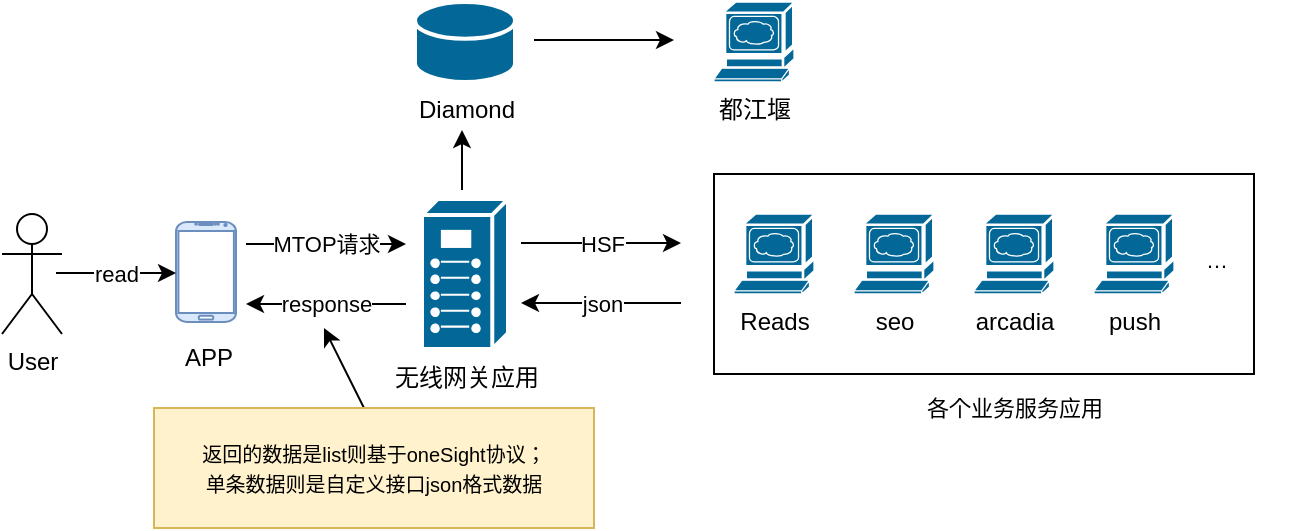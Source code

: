 <mxfile version="21.6.8" type="github">
  <diagram name="第 1 页" id="1T55bjNrYoNuEcZIeqms">
    <mxGraphModel dx="985" dy="553" grid="1" gridSize="10" guides="1" tooltips="1" connect="1" arrows="1" fold="1" page="1" pageScale="1" pageWidth="827" pageHeight="1169" math="0" shadow="0">
      <root>
        <mxCell id="0" />
        <mxCell id="1" parent="0" />
        <mxCell id="ZGF0PkuD0fe6nRyt2Hup-1" value="User" style="shape=umlActor;verticalLabelPosition=bottom;verticalAlign=top;html=1;" parent="1" vertex="1">
          <mxGeometry x="114" y="320" width="30" height="60" as="geometry" />
        </mxCell>
        <mxCell id="ZGF0PkuD0fe6nRyt2Hup-2" value="" style="verticalLabelPosition=bottom;verticalAlign=top;html=1;shadow=0;dashed=0;strokeWidth=1;shape=mxgraph.android.phone2;strokeColor=#6c8ebf;fillColor=#dae8fc;" parent="1" vertex="1">
          <mxGeometry x="201" y="324" width="30" height="50" as="geometry" />
        </mxCell>
        <mxCell id="ZGF0PkuD0fe6nRyt2Hup-3" value="APP" style="text;html=1;align=center;verticalAlign=middle;resizable=0;points=[];autosize=1;strokeColor=none;fillColor=none;" parent="1" vertex="1">
          <mxGeometry x="192" y="377" width="50" height="30" as="geometry" />
        </mxCell>
        <mxCell id="ZGF0PkuD0fe6nRyt2Hup-4" value="" style="endArrow=classic;html=1;rounded=0;" parent="1" edge="1">
          <mxGeometry relative="1" as="geometry">
            <mxPoint x="141" y="349.5" as="sourcePoint" />
            <mxPoint x="201" y="349.5" as="targetPoint" />
          </mxGeometry>
        </mxCell>
        <mxCell id="ZGF0PkuD0fe6nRyt2Hup-5" value="read" style="edgeLabel;resizable=0;html=1;align=center;verticalAlign=middle;" parent="ZGF0PkuD0fe6nRyt2Hup-4" connectable="0" vertex="1">
          <mxGeometry relative="1" as="geometry" />
        </mxCell>
        <mxCell id="ZGF0PkuD0fe6nRyt2Hup-6" value="无线网关应用" style="shape=mxgraph.cisco.misc.breakout_box;sketch=0;html=1;pointerEvents=1;dashed=0;fillColor=#036897;strokeColor=#ffffff;strokeWidth=2;verticalLabelPosition=bottom;verticalAlign=top;align=center;outlineConnect=0;" parent="1" vertex="1">
          <mxGeometry x="324" y="312.5" width="43" height="75" as="geometry" />
        </mxCell>
        <mxCell id="ZGF0PkuD0fe6nRyt2Hup-7" value="" style="endArrow=classic;html=1;rounded=0;" parent="1" edge="1">
          <mxGeometry relative="1" as="geometry">
            <mxPoint x="236" y="335" as="sourcePoint" />
            <mxPoint x="316" y="335" as="targetPoint" />
          </mxGeometry>
        </mxCell>
        <mxCell id="ZGF0PkuD0fe6nRyt2Hup-8" value="MTOP请求" style="edgeLabel;resizable=0;html=1;align=center;verticalAlign=middle;" parent="ZGF0PkuD0fe6nRyt2Hup-7" connectable="0" vertex="1">
          <mxGeometry relative="1" as="geometry" />
        </mxCell>
        <mxCell id="ZGF0PkuD0fe6nRyt2Hup-9" value="" style="endArrow=classic;html=1;rounded=0;" parent="1" edge="1">
          <mxGeometry relative="1" as="geometry">
            <mxPoint x="316" y="365" as="sourcePoint" />
            <mxPoint x="236" y="365" as="targetPoint" />
          </mxGeometry>
        </mxCell>
        <mxCell id="ZGF0PkuD0fe6nRyt2Hup-10" value="response" style="edgeLabel;resizable=0;html=1;align=center;verticalAlign=middle;" parent="ZGF0PkuD0fe6nRyt2Hup-9" connectable="0" vertex="1">
          <mxGeometry relative="1" as="geometry" />
        </mxCell>
        <mxCell id="ZGF0PkuD0fe6nRyt2Hup-11" value="" style="endArrow=classic;html=1;rounded=0;" parent="1" edge="1">
          <mxGeometry width="50" height="50" relative="1" as="geometry">
            <mxPoint x="295" y="417" as="sourcePoint" />
            <mxPoint x="275" y="377" as="targetPoint" />
          </mxGeometry>
        </mxCell>
        <mxCell id="ZGF0PkuD0fe6nRyt2Hup-12" value="&lt;font style=&quot;font-size: 10px;&quot;&gt;返回的数据是list则基于oneSight协议；&lt;br&gt;单条数据则是自定义接口json格式数据&lt;br&gt;&lt;/font&gt;" style="rounded=0;whiteSpace=wrap;html=1;fillColor=#fff2cc;strokeColor=#d6b656;" parent="1" vertex="1">
          <mxGeometry x="190" y="417" width="220" height="60" as="geometry" />
        </mxCell>
        <mxCell id="ZGF0PkuD0fe6nRyt2Hup-13" value="" style="rounded=0;whiteSpace=wrap;html=1;" parent="1" vertex="1">
          <mxGeometry x="470" y="300" width="270" height="100" as="geometry" />
        </mxCell>
        <mxCell id="ZGF0PkuD0fe6nRyt2Hup-14" value="Reads" style="shape=mxgraph.cisco.servers.www_server;sketch=0;html=1;pointerEvents=1;dashed=0;fillColor=#036897;strokeColor=#ffffff;strokeWidth=2;verticalLabelPosition=bottom;verticalAlign=top;align=center;outlineConnect=0;" parent="1" vertex="1">
          <mxGeometry x="480" y="320" width="40" height="40" as="geometry" />
        </mxCell>
        <mxCell id="ZGF0PkuD0fe6nRyt2Hup-15" value="seo" style="shape=mxgraph.cisco.servers.www_server;sketch=0;html=1;pointerEvents=1;dashed=0;fillColor=#036897;strokeColor=#ffffff;strokeWidth=2;verticalLabelPosition=bottom;verticalAlign=top;align=center;outlineConnect=0;" parent="1" vertex="1">
          <mxGeometry x="540" y="320" width="40" height="40" as="geometry" />
        </mxCell>
        <mxCell id="ZGF0PkuD0fe6nRyt2Hup-16" value="arcadia" style="shape=mxgraph.cisco.servers.www_server;sketch=0;html=1;pointerEvents=1;dashed=0;fillColor=#036897;strokeColor=#ffffff;strokeWidth=2;verticalLabelPosition=bottom;verticalAlign=top;align=center;outlineConnect=0;" parent="1" vertex="1">
          <mxGeometry x="600" y="320" width="40" height="40" as="geometry" />
        </mxCell>
        <mxCell id="ZGF0PkuD0fe6nRyt2Hup-17" value="push" style="shape=mxgraph.cisco.servers.www_server;sketch=0;html=1;pointerEvents=1;dashed=0;fillColor=#036897;strokeColor=#ffffff;strokeWidth=2;verticalLabelPosition=bottom;verticalAlign=top;align=center;outlineConnect=0;" parent="1" vertex="1">
          <mxGeometry x="660" y="320" width="40" height="40" as="geometry" />
        </mxCell>
        <mxCell id="ZGF0PkuD0fe6nRyt2Hup-18" value="…" style="edgeLabel;resizable=0;html=1;align=center;verticalAlign=middle;" parent="1" connectable="0" vertex="1">
          <mxGeometry x="760" y="349" as="geometry">
            <mxPoint x="-39" y="-6" as="offset" />
          </mxGeometry>
        </mxCell>
        <mxCell id="ZGF0PkuD0fe6nRyt2Hup-19" value="" style="endArrow=classic;html=1;rounded=0;" parent="1" edge="1">
          <mxGeometry relative="1" as="geometry">
            <mxPoint x="373.5" y="334.5" as="sourcePoint" />
            <mxPoint x="453.5" y="334.5" as="targetPoint" />
          </mxGeometry>
        </mxCell>
        <mxCell id="ZGF0PkuD0fe6nRyt2Hup-20" value="HSF" style="edgeLabel;resizable=0;html=1;align=center;verticalAlign=middle;" parent="ZGF0PkuD0fe6nRyt2Hup-19" connectable="0" vertex="1">
          <mxGeometry relative="1" as="geometry" />
        </mxCell>
        <mxCell id="ZGF0PkuD0fe6nRyt2Hup-21" value="" style="endArrow=classic;html=1;rounded=0;" parent="1" edge="1">
          <mxGeometry relative="1" as="geometry">
            <mxPoint x="453.5" y="364.5" as="sourcePoint" />
            <mxPoint x="373.5" y="364.5" as="targetPoint" />
          </mxGeometry>
        </mxCell>
        <mxCell id="ZGF0PkuD0fe6nRyt2Hup-22" value="json" style="edgeLabel;resizable=0;html=1;align=center;verticalAlign=middle;" parent="ZGF0PkuD0fe6nRyt2Hup-21" connectable="0" vertex="1">
          <mxGeometry relative="1" as="geometry" />
        </mxCell>
        <mxCell id="ZGF0PkuD0fe6nRyt2Hup-23" value="Diamond" style="shape=mxgraph.cisco.storage.relational_database;sketch=0;html=1;pointerEvents=1;dashed=0;fillColor=#036897;strokeColor=#ffffff;strokeWidth=2;verticalLabelPosition=bottom;verticalAlign=top;align=center;outlineConnect=0;" parent="1" vertex="1">
          <mxGeometry x="320.5" y="214" width="50" height="40" as="geometry" />
        </mxCell>
        <mxCell id="ZGF0PkuD0fe6nRyt2Hup-24" value="" style="endArrow=classic;html=1;rounded=0;" parent="1" edge="1">
          <mxGeometry width="50" height="50" relative="1" as="geometry">
            <mxPoint x="344" y="308" as="sourcePoint" />
            <mxPoint x="344" y="278" as="targetPoint" />
          </mxGeometry>
        </mxCell>
        <mxCell id="ZGF0PkuD0fe6nRyt2Hup-25" value="" style="endArrow=classic;html=1;rounded=0;" parent="1" edge="1">
          <mxGeometry width="50" height="50" relative="1" as="geometry">
            <mxPoint x="380" y="233" as="sourcePoint" />
            <mxPoint x="450" y="233" as="targetPoint" />
          </mxGeometry>
        </mxCell>
        <mxCell id="ZGF0PkuD0fe6nRyt2Hup-26" value="都江堰" style="shape=mxgraph.cisco.servers.www_server;sketch=0;html=1;pointerEvents=1;dashed=0;fillColor=#036897;strokeColor=#ffffff;strokeWidth=2;verticalLabelPosition=bottom;verticalAlign=top;align=center;outlineConnect=0;" parent="1" vertex="1">
          <mxGeometry x="470" y="214" width="40" height="40" as="geometry" />
        </mxCell>
        <mxCell id="ZGF0PkuD0fe6nRyt2Hup-27" value="各个业务服务应用" style="edgeLabel;resizable=0;html=1;align=center;verticalAlign=middle;" parent="1" connectable="0" vertex="1">
          <mxGeometry x="620" y="417" as="geometry" />
        </mxCell>
      </root>
    </mxGraphModel>
  </diagram>
</mxfile>
